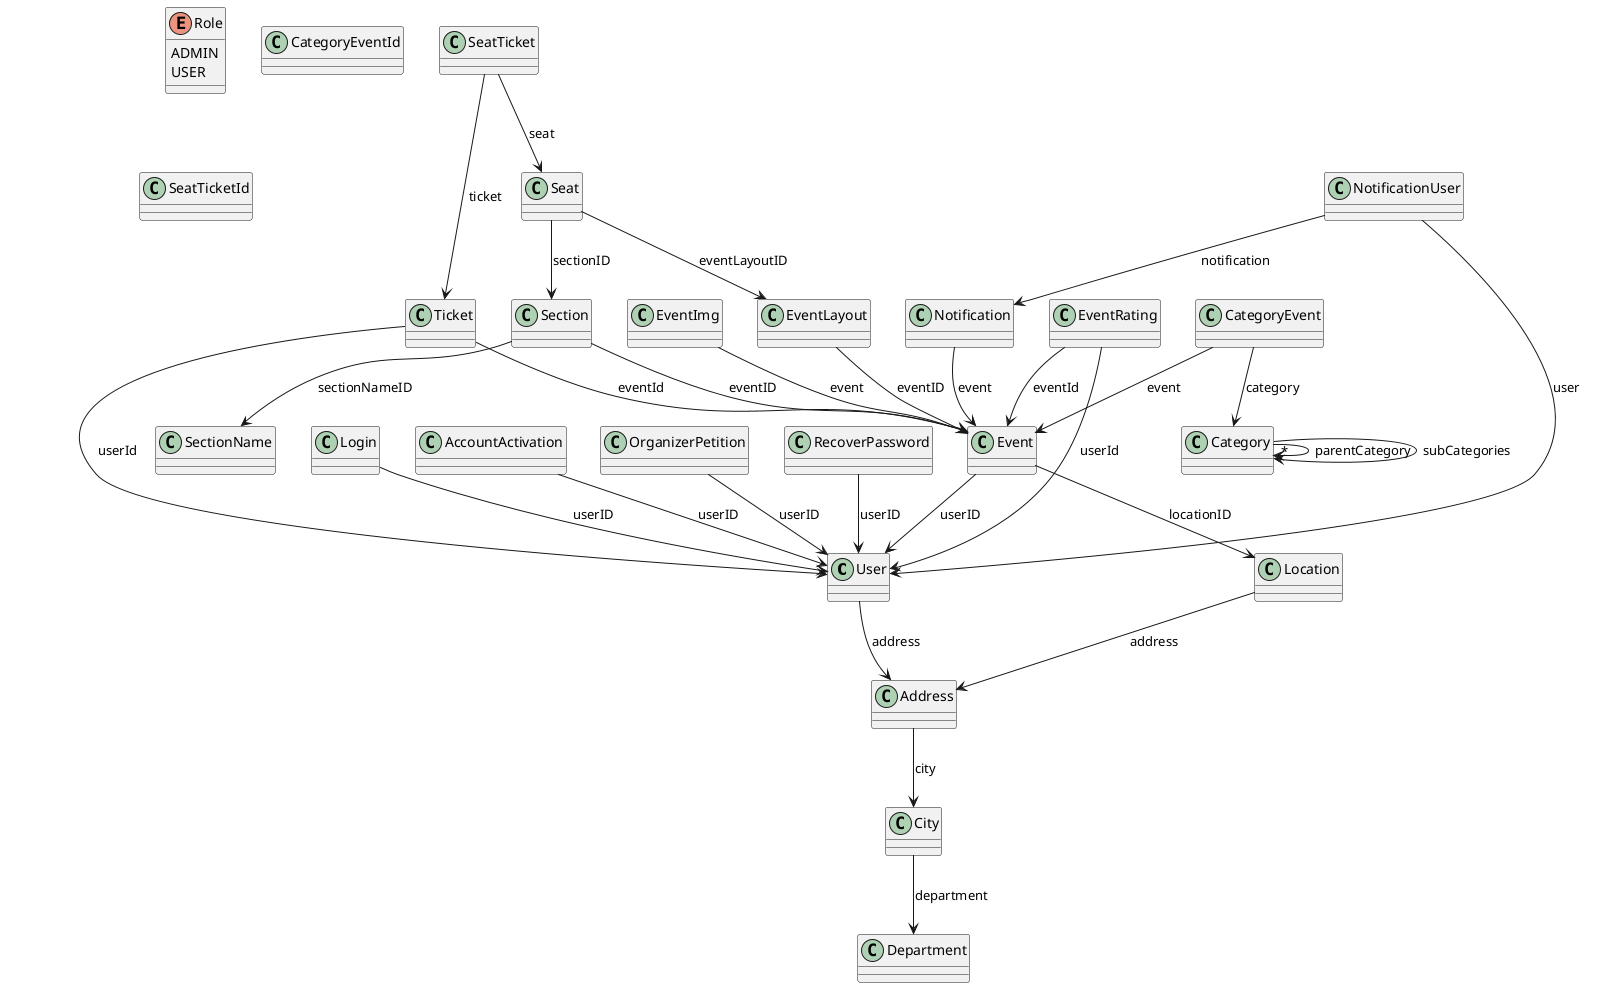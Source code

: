 @startuml Simple Class Diagram

class User {
}

class Address {
}

class City {
}

class Department {
}

class Location {
}

class Event {
}

class EventLayout {
}

class Seat {
}

class Section {
}

class SectionName {
}

class Ticket {
}

class EventRating {
}

class Notification {
}

class NotificationUser {
}

class Login {
}

class AccountActivation {
}

class OrganizerPetition {
}

class RecoverPassword {
}

class Category {
}

class CategoryEvent {
}

class SeatTicket {
}

enum Role {
    ADMIN
    USER
}

class CategoryEventId {
}

class SeatTicketId {
}

class EventImg {
}

' Relationships
User --> Address : address
Address --> City : city
City --> Department : department
Location --> Address : address
Event --> User : userID
Event --> Location : locationID
EventLayout --> Event : eventID
Seat --> Section : sectionID
Seat --> EventLayout : eventLayoutID
Section --> Event : eventID
Section --> SectionName : sectionNameID
Ticket --> Event : eventId
Ticket --> User : userId
EventRating --> User : userId
EventRating --> Event : eventId
Notification --> Event : event
NotificationUser --> User : user
NotificationUser --> Notification : notification
Login --> User : userID
AccountActivation --> User : userID
OrganizerPetition --> User : userID
RecoverPassword --> User : userID
Category --> Category : parentCategory
Category --> "*" Category : subCategories
CategoryEvent --> Category : category
CategoryEvent --> Event : event
SeatTicket --> Seat : seat
SeatTicket --> Ticket : ticket
EventImg --> Event : event

@enduml